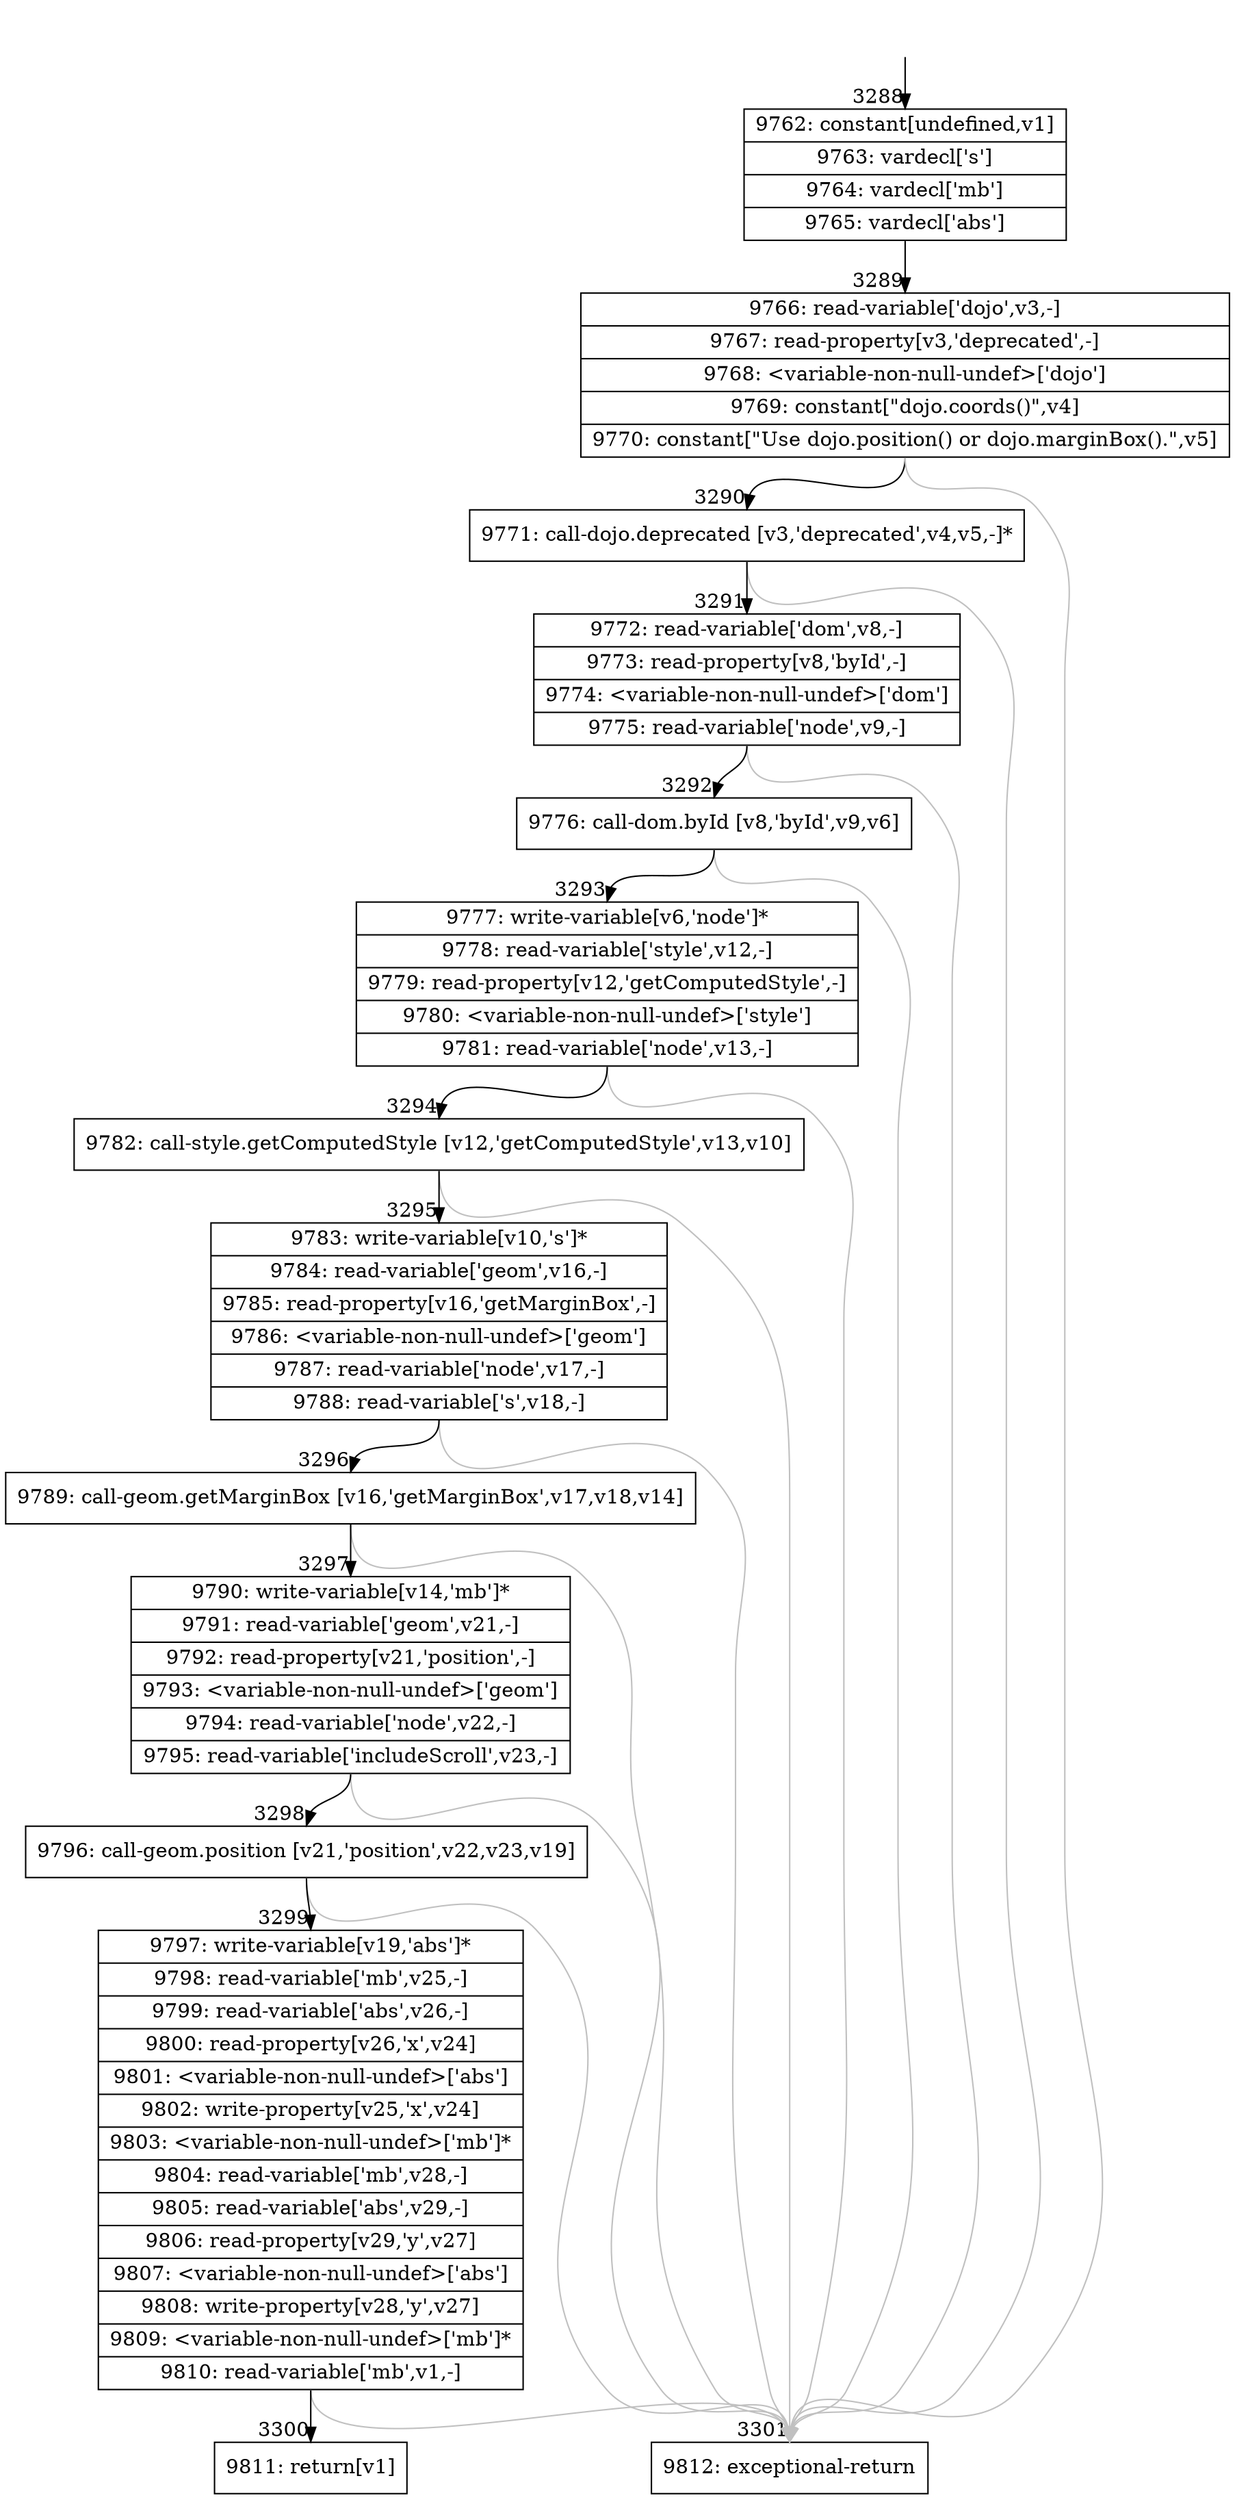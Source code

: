 digraph {
rankdir="TD"
BB_entry213[shape=none,label=""];
BB_entry213 -> BB3288 [tailport=s, headport=n, headlabel="    3288"]
BB3288 [shape=record label="{9762: constant[undefined,v1]|9763: vardecl['s']|9764: vardecl['mb']|9765: vardecl['abs']}" ] 
BB3288 -> BB3289 [tailport=s, headport=n, headlabel="      3289"]
BB3289 [shape=record label="{9766: read-variable['dojo',v3,-]|9767: read-property[v3,'deprecated',-]|9768: \<variable-non-null-undef\>['dojo']|9769: constant[\"dojo.coords()\",v4]|9770: constant[\"Use dojo.position() or dojo.marginBox().\",v5]}" ] 
BB3289 -> BB3290 [tailport=s, headport=n, headlabel="      3290"]
BB3289 -> BB3301 [tailport=s, headport=n, color=gray, headlabel="      3301"]
BB3290 [shape=record label="{9771: call-dojo.deprecated [v3,'deprecated',v4,v5,-]*}" ] 
BB3290 -> BB3291 [tailport=s, headport=n, headlabel="      3291"]
BB3290 -> BB3301 [tailport=s, headport=n, color=gray]
BB3291 [shape=record label="{9772: read-variable['dom',v8,-]|9773: read-property[v8,'byId',-]|9774: \<variable-non-null-undef\>['dom']|9775: read-variable['node',v9,-]}" ] 
BB3291 -> BB3292 [tailport=s, headport=n, headlabel="      3292"]
BB3291 -> BB3301 [tailport=s, headport=n, color=gray]
BB3292 [shape=record label="{9776: call-dom.byId [v8,'byId',v9,v6]}" ] 
BB3292 -> BB3293 [tailport=s, headport=n, headlabel="      3293"]
BB3292 -> BB3301 [tailport=s, headport=n, color=gray]
BB3293 [shape=record label="{9777: write-variable[v6,'node']*|9778: read-variable['style',v12,-]|9779: read-property[v12,'getComputedStyle',-]|9780: \<variable-non-null-undef\>['style']|9781: read-variable['node',v13,-]}" ] 
BB3293 -> BB3294 [tailport=s, headport=n, headlabel="      3294"]
BB3293 -> BB3301 [tailport=s, headport=n, color=gray]
BB3294 [shape=record label="{9782: call-style.getComputedStyle [v12,'getComputedStyle',v13,v10]}" ] 
BB3294 -> BB3295 [tailport=s, headport=n, headlabel="      3295"]
BB3294 -> BB3301 [tailport=s, headport=n, color=gray]
BB3295 [shape=record label="{9783: write-variable[v10,'s']*|9784: read-variable['geom',v16,-]|9785: read-property[v16,'getMarginBox',-]|9786: \<variable-non-null-undef\>['geom']|9787: read-variable['node',v17,-]|9788: read-variable['s',v18,-]}" ] 
BB3295 -> BB3296 [tailport=s, headport=n, headlabel="      3296"]
BB3295 -> BB3301 [tailport=s, headport=n, color=gray]
BB3296 [shape=record label="{9789: call-geom.getMarginBox [v16,'getMarginBox',v17,v18,v14]}" ] 
BB3296 -> BB3297 [tailport=s, headport=n, headlabel="      3297"]
BB3296 -> BB3301 [tailport=s, headport=n, color=gray]
BB3297 [shape=record label="{9790: write-variable[v14,'mb']*|9791: read-variable['geom',v21,-]|9792: read-property[v21,'position',-]|9793: \<variable-non-null-undef\>['geom']|9794: read-variable['node',v22,-]|9795: read-variable['includeScroll',v23,-]}" ] 
BB3297 -> BB3298 [tailport=s, headport=n, headlabel="      3298"]
BB3297 -> BB3301 [tailport=s, headport=n, color=gray]
BB3298 [shape=record label="{9796: call-geom.position [v21,'position',v22,v23,v19]}" ] 
BB3298 -> BB3299 [tailport=s, headport=n, headlabel="      3299"]
BB3298 -> BB3301 [tailport=s, headport=n, color=gray]
BB3299 [shape=record label="{9797: write-variable[v19,'abs']*|9798: read-variable['mb',v25,-]|9799: read-variable['abs',v26,-]|9800: read-property[v26,'x',v24]|9801: \<variable-non-null-undef\>['abs']|9802: write-property[v25,'x',v24]|9803: \<variable-non-null-undef\>['mb']*|9804: read-variable['mb',v28,-]|9805: read-variable['abs',v29,-]|9806: read-property[v29,'y',v27]|9807: \<variable-non-null-undef\>['abs']|9808: write-property[v28,'y',v27]|9809: \<variable-non-null-undef\>['mb']*|9810: read-variable['mb',v1,-]}" ] 
BB3299 -> BB3300 [tailport=s, headport=n, headlabel="      3300"]
BB3299 -> BB3301 [tailport=s, headport=n, color=gray]
BB3300 [shape=record label="{9811: return[v1]}" ] 
BB3301 [shape=record label="{9812: exceptional-return}" ] 
//#$~ 3820
}
